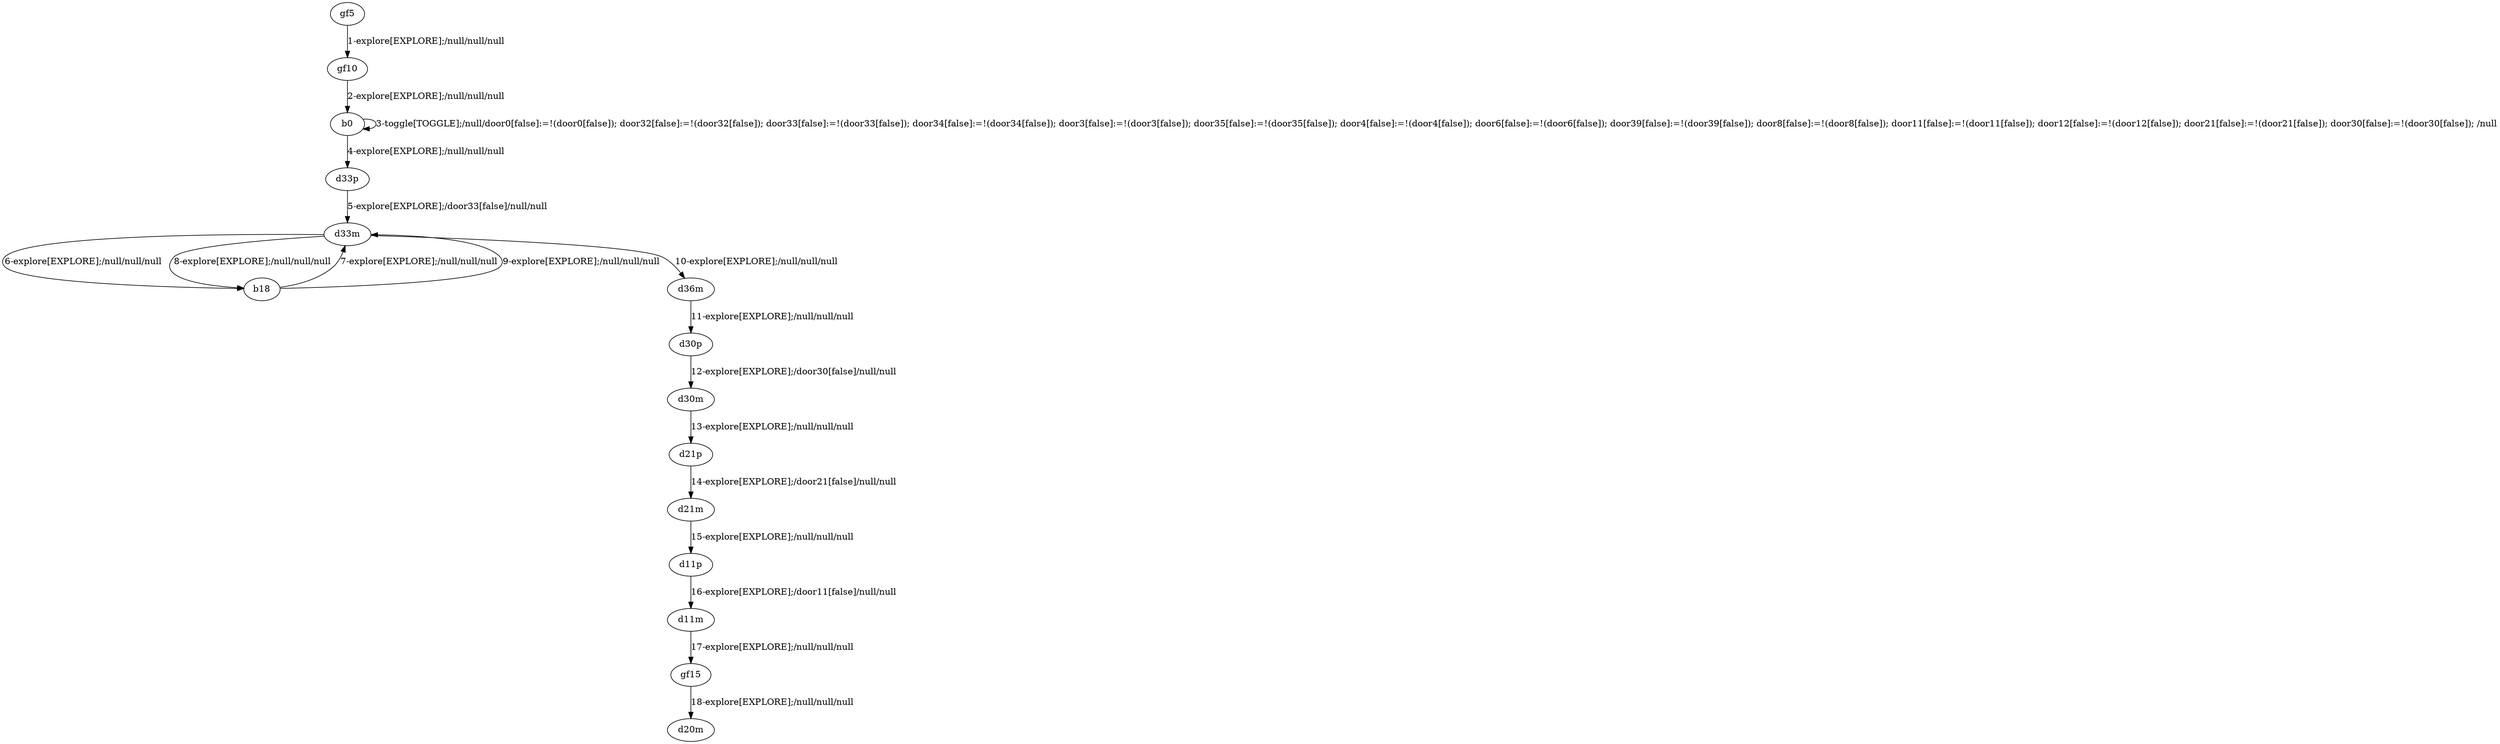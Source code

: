 # Total number of goals covered by this test: 1
# b18 --> d33m

digraph g {
"gf5" -> "gf10" [label = "1-explore[EXPLORE];/null/null/null"];
"gf10" -> "b0" [label = "2-explore[EXPLORE];/null/null/null"];
"b0" -> "b0" [label = "3-toggle[TOGGLE];/null/door0[false]:=!(door0[false]); door32[false]:=!(door32[false]); door33[false]:=!(door33[false]); door34[false]:=!(door34[false]); door3[false]:=!(door3[false]); door35[false]:=!(door35[false]); door4[false]:=!(door4[false]); door6[false]:=!(door6[false]); door39[false]:=!(door39[false]); door8[false]:=!(door8[false]); door11[false]:=!(door11[false]); door12[false]:=!(door12[false]); door21[false]:=!(door21[false]); door30[false]:=!(door30[false]); /null"];
"b0" -> "d33p" [label = "4-explore[EXPLORE];/null/null/null"];
"d33p" -> "d33m" [label = "5-explore[EXPLORE];/door33[false]/null/null"];
"d33m" -> "b18" [label = "6-explore[EXPLORE];/null/null/null"];
"b18" -> "d33m" [label = "7-explore[EXPLORE];/null/null/null"];
"d33m" -> "b18" [label = "8-explore[EXPLORE];/null/null/null"];
"b18" -> "d33m" [label = "9-explore[EXPLORE];/null/null/null"];
"d33m" -> "d36m" [label = "10-explore[EXPLORE];/null/null/null"];
"d36m" -> "d30p" [label = "11-explore[EXPLORE];/null/null/null"];
"d30p" -> "d30m" [label = "12-explore[EXPLORE];/door30[false]/null/null"];
"d30m" -> "d21p" [label = "13-explore[EXPLORE];/null/null/null"];
"d21p" -> "d21m" [label = "14-explore[EXPLORE];/door21[false]/null/null"];
"d21m" -> "d11p" [label = "15-explore[EXPLORE];/null/null/null"];
"d11p" -> "d11m" [label = "16-explore[EXPLORE];/door11[false]/null/null"];
"d11m" -> "gf15" [label = "17-explore[EXPLORE];/null/null/null"];
"gf15" -> "d20m" [label = "18-explore[EXPLORE];/null/null/null"];
}